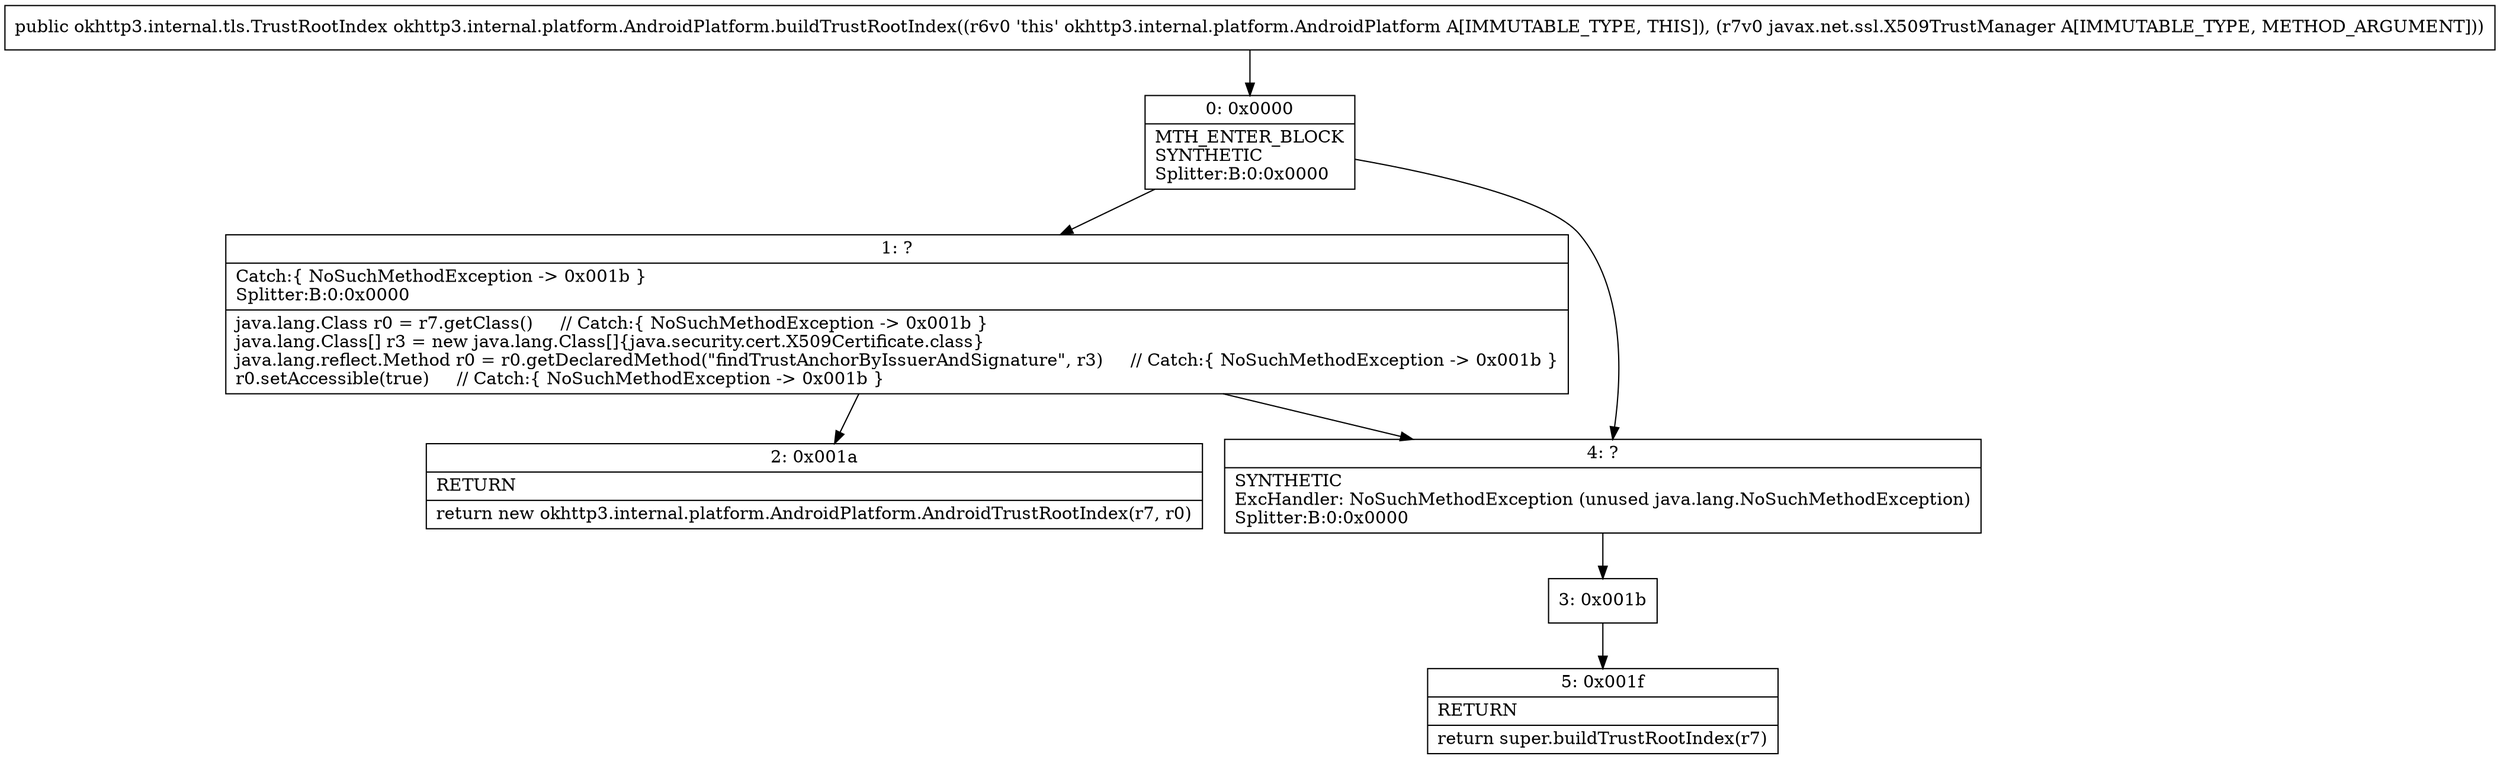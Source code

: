 digraph "CFG forokhttp3.internal.platform.AndroidPlatform.buildTrustRootIndex(Ljavax\/net\/ssl\/X509TrustManager;)Lokhttp3\/internal\/tls\/TrustRootIndex;" {
Node_0 [shape=record,label="{0\:\ 0x0000|MTH_ENTER_BLOCK\lSYNTHETIC\lSplitter:B:0:0x0000\l}"];
Node_1 [shape=record,label="{1\:\ ?|Catch:\{ NoSuchMethodException \-\> 0x001b \}\lSplitter:B:0:0x0000\l|java.lang.Class r0 = r7.getClass()     \/\/ Catch:\{ NoSuchMethodException \-\> 0x001b \}\ljava.lang.Class[] r3 = new java.lang.Class[]\{java.security.cert.X509Certificate.class\}\ljava.lang.reflect.Method r0 = r0.getDeclaredMethod(\"findTrustAnchorByIssuerAndSignature\", r3)     \/\/ Catch:\{ NoSuchMethodException \-\> 0x001b \}\lr0.setAccessible(true)     \/\/ Catch:\{ NoSuchMethodException \-\> 0x001b \}\l}"];
Node_2 [shape=record,label="{2\:\ 0x001a|RETURN\l|return new okhttp3.internal.platform.AndroidPlatform.AndroidTrustRootIndex(r7, r0)\l}"];
Node_3 [shape=record,label="{3\:\ 0x001b}"];
Node_4 [shape=record,label="{4\:\ ?|SYNTHETIC\lExcHandler: NoSuchMethodException (unused java.lang.NoSuchMethodException)\lSplitter:B:0:0x0000\l}"];
Node_5 [shape=record,label="{5\:\ 0x001f|RETURN\l|return super.buildTrustRootIndex(r7)\l}"];
MethodNode[shape=record,label="{public okhttp3.internal.tls.TrustRootIndex okhttp3.internal.platform.AndroidPlatform.buildTrustRootIndex((r6v0 'this' okhttp3.internal.platform.AndroidPlatform A[IMMUTABLE_TYPE, THIS]), (r7v0 javax.net.ssl.X509TrustManager A[IMMUTABLE_TYPE, METHOD_ARGUMENT])) }"];
MethodNode -> Node_0;
Node_0 -> Node_1;
Node_0 -> Node_4;
Node_1 -> Node_2;
Node_1 -> Node_4;
Node_3 -> Node_5;
Node_4 -> Node_3;
}

